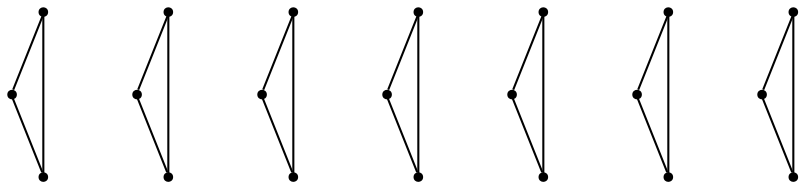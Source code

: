 graph {
  node [shape=point,comment="{\"directed\":false,\"doi\":\"10.1007/978-3-030-68766-3_22\",\"figure\":\"6\"}"]

  v0 [pos="1471.451087778688,377.12008505437814"]
  v1 [pos="764.6759674191145,350.19936811933167"]
  v2 [pos="1411.8290612231092,652.1395460785918"]
  v3 [pos="1157.967819138148,907.9231106165172"]
  v4 [pos="1370.485016627451,496.358352791504"]
  v5 [pos="415.60786512236757,490.5909539904517"]
  v6 [pos="1367.597085049283,723.3002178389277"]
  v7 [pos="1209.859401754193,876.8185814266301"]
  v8 [pos="855.0653770546594,267.4997019727582"]
  v9 [pos="802.1736122166443,300.1962112771231"]
  v10 [pos="1000.2634879681406,349.2367784495375"]
  v11 [pos="296.37220568234574,377.12008505437814"]
  v12 [pos="963.7285082261394,299.23362160732904"]
  v13 [pos="354.06890212686767,652.1395460785918"]
  v14 [pos="914.6832067746705,262.69489284149995"]
  v15 [pos="558.7431598171765,875.7434416369036"]
  v16 [pos="912.7620734991814,968.4987297415898"]
  v17 [pos="880.0651634725903,810.8003691573495"]
  v18 [pos="850.0603962860752,971.3741627491265"]
  v19 [pos="610.8181314298621,908.8858274615882"]
  v20 [pos="399.2636069446401,724.2586107245887"]

  v0 -- v1 [id="-1",pos="1471.451087778688,377.12008505437814 764.6759674191145,350.19936811933167 764.6759674191145,350.19936811933167 764.6759674191145,350.19936811933167"]
  v11 -- v20 [id="-2",pos="296.37220568234574,377.12008505437814 399.2636069446401,724.2586107245887 399.2636069446401,724.2586107245887 399.2636069446401,724.2586107245887"]
  v2 -- v3 [id="-3",pos="1411.8290612231092,652.1395460785918 1157.967819138148,907.9231106165172 1157.967819138148,907.9231106165172 1157.967819138148,907.9231106165172"]
  v4 -- v5 [id="-4",pos="1370.485016627451,496.358352791504 415.60786512236757,490.5909539904517 415.60786512236757,490.5909539904517 415.60786512236757,490.5909539904517"]
  v6 -- v0 [id="-5",pos="1367.597085049283,723.3002178389277 1471.451087778688,377.12008505437814 1471.451087778688,377.12008505437814 1471.451087778688,377.12008505437814"]
  v7 -- v8 [id="-6",pos="1209.859401754193,876.8185814266301 855.0653770546594,267.4997019727582 855.0653770546594,267.4997019727582 855.0653770546594,267.4997019727582"]
  v3 -- v9 [id="-7",pos="1157.967819138148,907.9231106165172 802.1736122166443,300.1962112771231 802.1736122166443,300.1962112771231 802.1736122166443,300.1962112771231"]
  v10 -- v11 [id="-8",pos="1000.2634879681406,349.2367784495375 296.37220568234574,377.12008505437814 296.37220568234574,377.12008505437814 296.37220568234574,377.12008505437814"]
  v12 -- v13 [id="-9",pos="963.7285082261394,299.23362160732904 354.06890212686767,652.1395460785918 354.06890212686767,652.1395460785918 354.06890212686767,652.1395460785918"]
  v14 -- v15 [id="-10",pos="914.6832067746705,262.69489284149995 558.7431598171765,875.7434416369036 558.7431598171765,875.7434416369036 558.7431598171765,875.7434416369036"]
  v16 -- v14 [id="-11",pos="912.7620734991814,968.4987297415898 914.6832067746705,262.69489284149995 914.6832067746705,262.69489284149995 914.6832067746705,262.69489284149995"]
  v17 -- v4 [id="-12",pos="880.0651634725903,810.8003691573495 1370.485016627451,496.358352791504 1370.485016627451,496.358352791504 1370.485016627451,496.358352791504"]
  v8 -- v18 [id="-13",pos="855.0653770546594,267.4997019727582 850.0603962860752,971.3741627491265 850.0603962860752,971.3741627491265 850.0603962860752,971.3741627491265"]
  v18 -- v7 [id="-14",pos="850.0603962860752,971.3741627491265 1209.859401754193,876.8185814266301 1209.859401754193,876.8185814266301 1209.859401754193,876.8185814266301"]
  v9 -- v2 [id="-15",pos="802.1736122166443,300.1962112771231 1411.8290612231092,652.1395460785918 1411.8290612231092,652.1395460785918 1411.8290612231092,652.1395460785918"]
  v13 -- v19 [id="-16",pos="354.06890212686767,652.1395460785918 610.8181314298621,908.8858274615882 610.8181314298621,908.8858274615882 610.8181314298621,908.8858274615882"]
  v1 -- v6 [id="-17",pos="764.6759674191145,350.19936811933167 1367.597085049283,723.3002178389277 1367.597085049283,723.3002178389277 1367.597085049283,723.3002178389277"]
  v19 -- v12 [id="-18",pos="610.8181314298621,908.8858274615882 963.7285082261394,299.23362160732904 963.7285082261394,299.23362160732904 963.7285082261394,299.23362160732904"]
  v15 -- v16 [id="-19",pos="558.7431598171765,875.7434416369036 912.7620734991814,968.4987297415898 912.7620734991814,968.4987297415898 912.7620734991814,968.4987297415898"]
  v5 -- v17 [id="-20",pos="415.60786512236757,490.5909539904517 880.0651634725903,810.8003691573495 880.0651634725903,810.8003691573495 880.0651634725903,810.8003691573495"]
  v20 -- v10 [id="-21",pos="399.2636069446401,724.2586107245887 1000.2634879681406,349.2367784495375 1000.2634879681406,349.2367784495375 1000.2634879681406,349.2367784495375"]
}